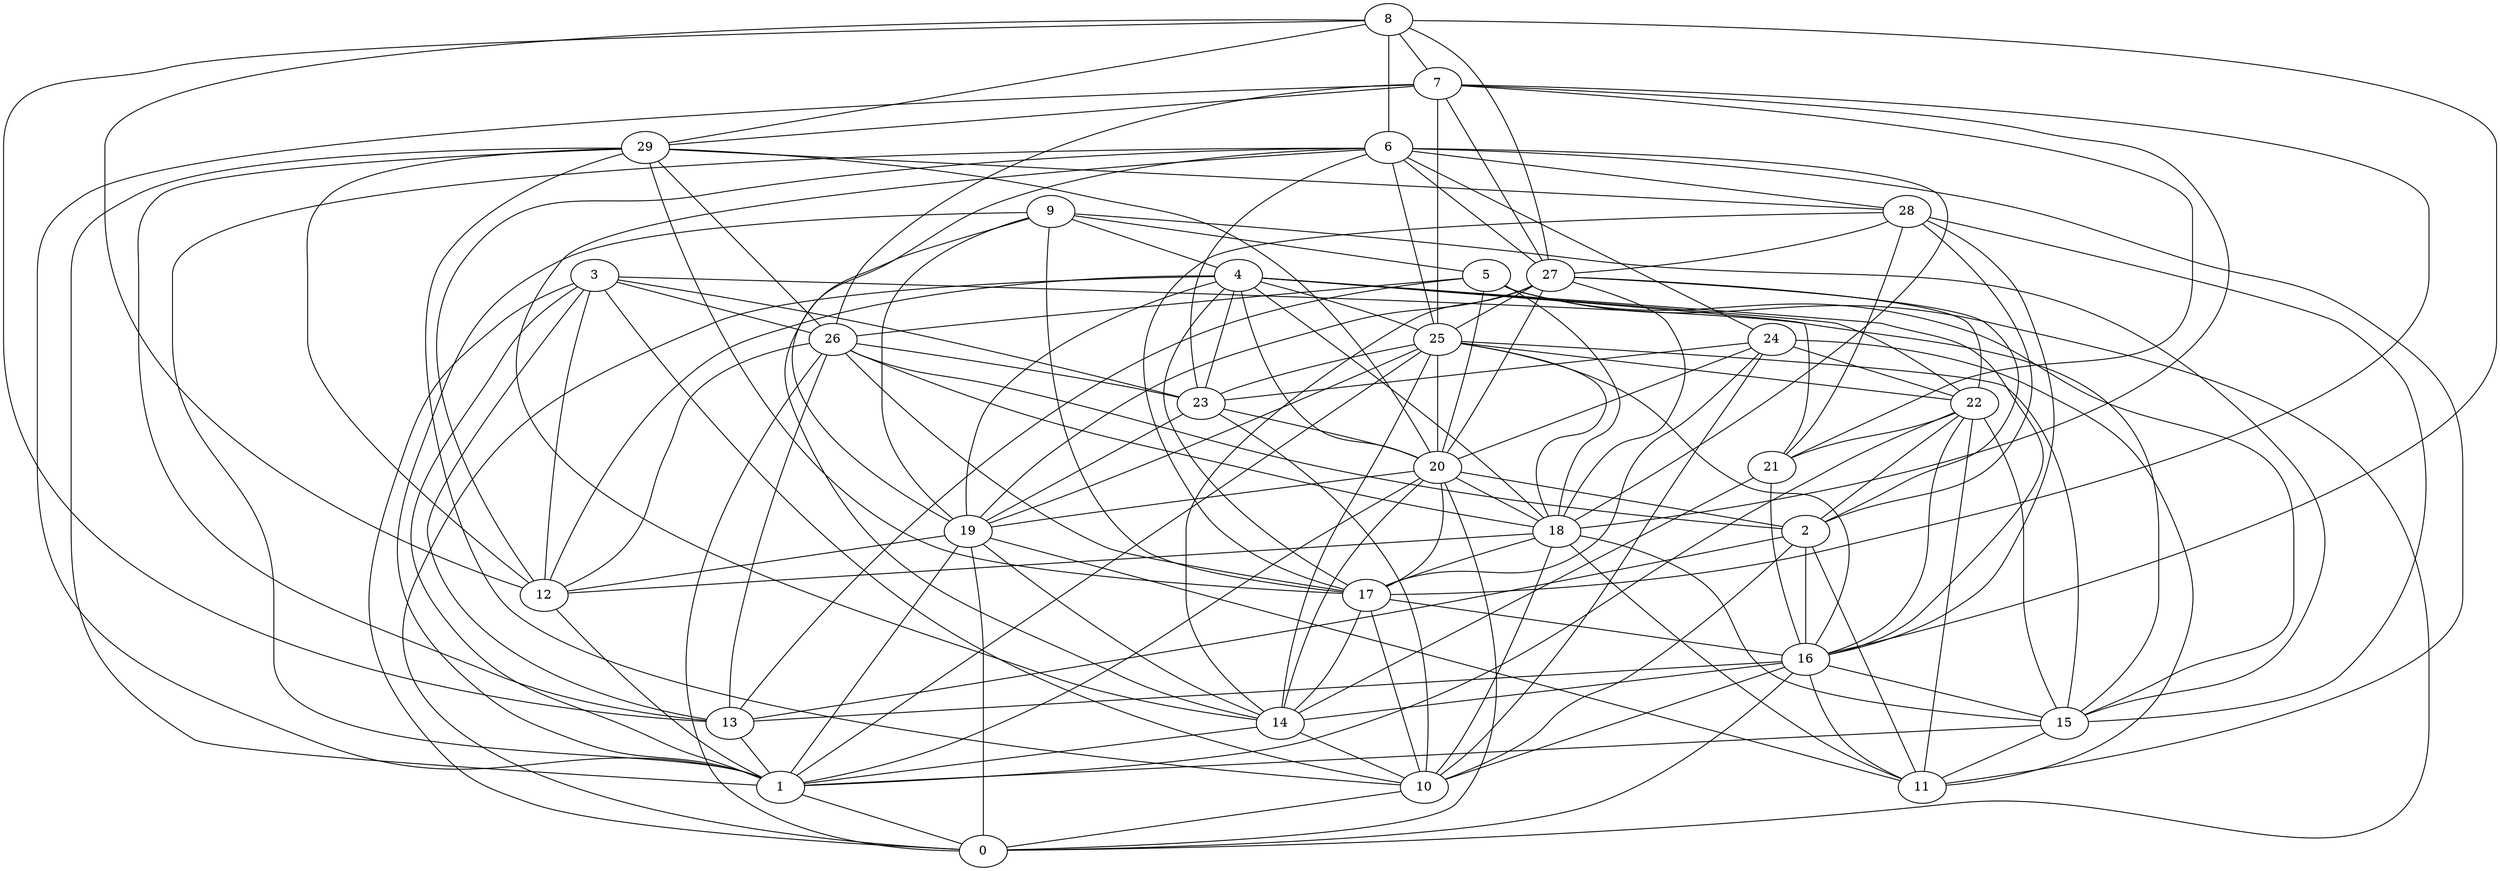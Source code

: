 digraph GG_graph {

subgraph G_graph {
edge [color = black]
"29" -> "26" [dir = none]
"29" -> "20" [dir = none]
"29" -> "12" [dir = none]
"15" -> "1" [dir = none]
"28" -> "2" [dir = none]
"28" -> "27" [dir = none]
"28" -> "16" [dir = none]
"28" -> "15" [dir = none]
"9" -> "4" [dir = none]
"9" -> "17" [dir = none]
"22" -> "16" [dir = none]
"22" -> "11" [dir = none]
"17" -> "14" [dir = none]
"19" -> "12" [dir = none]
"19" -> "1" [dir = none]
"24" -> "20" [dir = none]
"24" -> "11" [dir = none]
"24" -> "10" [dir = none]
"18" -> "12" [dir = none]
"18" -> "11" [dir = none]
"12" -> "1" [dir = none]
"20" -> "2" [dir = none]
"20" -> "17" [dir = none]
"20" -> "0" [dir = none]
"20" -> "1" [dir = none]
"21" -> "16" [dir = none]
"21" -> "14" [dir = none]
"6" -> "23" [dir = none]
"6" -> "11" [dir = none]
"6" -> "1" [dir = none]
"6" -> "27" [dir = none]
"6" -> "28" [dir = none]
"3" -> "0" [dir = none]
"3" -> "1" [dir = none]
"3" -> "26" [dir = none]
"3" -> "13" [dir = none]
"16" -> "13" [dir = none]
"16" -> "14" [dir = none]
"27" -> "19" [dir = none]
"27" -> "20" [dir = none]
"7" -> "26" [dir = none]
"7" -> "27" [dir = none]
"7" -> "17" [dir = none]
"7" -> "18" [dir = none]
"26" -> "13" [dir = none]
"26" -> "0" [dir = none]
"14" -> "10" [dir = none]
"4" -> "21" [dir = none]
"4" -> "20" [dir = none]
"4" -> "22" [dir = none]
"4" -> "23" [dir = none]
"5" -> "15" [dir = none]
"5" -> "20" [dir = none]
"8" -> "13" [dir = none]
"8" -> "16" [dir = none]
"25" -> "16" [dir = none]
"25" -> "1" [dir = none]
"2" -> "16" [dir = none]
"2" -> "13" [dir = none]
"6" -> "18" [dir = none]
"6" -> "24" [dir = none]
"5" -> "13" [dir = none]
"25" -> "19" [dir = none]
"25" -> "15" [dir = none]
"2" -> "11" [dir = none]
"25" -> "23" [dir = none]
"22" -> "2" [dir = none]
"6" -> "19" [dir = none]
"7" -> "25" [dir = none]
"16" -> "10" [dir = none]
"27" -> "2" [dir = none]
"25" -> "22" [dir = none]
"4" -> "16" [dir = none]
"6" -> "25" [dir = none]
"8" -> "27" [dir = none]
"29" -> "17" [dir = none]
"26" -> "23" [dir = none]
"9" -> "5" [dir = none]
"28" -> "17" [dir = none]
"23" -> "19" [dir = none]
"3" -> "23" [dir = none]
"23" -> "20" [dir = none]
"27" -> "25" [dir = none]
"13" -> "1" [dir = none]
"20" -> "19" [dir = none]
"19" -> "11" [dir = none]
"16" -> "0" [dir = none]
"26" -> "12" [dir = none]
"14" -> "1" [dir = none]
"8" -> "6" [dir = none]
"15" -> "11" [dir = none]
"16" -> "15" [dir = none]
"4" -> "18" [dir = none]
"8" -> "7" [dir = none]
"26" -> "17" [dir = none]
"3" -> "15" [dir = none]
"26" -> "2" [dir = none]
"8" -> "12" [dir = none]
"8" -> "29" [dir = none]
"22" -> "21" [dir = none]
"9" -> "1" [dir = none]
"6" -> "14" [dir = none]
"4" -> "0" [dir = none]
"29" -> "1" [dir = none]
"25" -> "20" [dir = none]
"24" -> "23" [dir = none]
"9" -> "14" [dir = none]
"9" -> "19" [dir = none]
"16" -> "11" [dir = none]
"20" -> "18" [dir = none]
"4" -> "17" [dir = none]
"25" -> "18" [dir = none]
"27" -> "22" [dir = none]
"3" -> "12" [dir = none]
"29" -> "13" [dir = none]
"1" -> "0" [dir = none]
"22" -> "1" [dir = none]
"4" -> "12" [dir = none]
"3" -> "10" [dir = none]
"24" -> "22" [dir = none]
"25" -> "14" [dir = none]
"18" -> "15" [dir = none]
"6" -> "12" [dir = none]
"4" -> "25" [dir = none]
"18" -> "17" [dir = none]
"18" -> "10" [dir = none]
"5" -> "26" [dir = none]
"7" -> "21" [dir = none]
"17" -> "16" [dir = none]
"29" -> "28" [dir = none]
"23" -> "10" [dir = none]
"2" -> "10" [dir = none]
"20" -> "14" [dir = none]
"17" -> "10" [dir = none]
"22" -> "15" [dir = none]
"29" -> "10" [dir = none]
"28" -> "21" [dir = none]
"19" -> "0" [dir = none]
"9" -> "15" [dir = none]
"4" -> "19" [dir = none]
"5" -> "18" [dir = none]
"10" -> "0" [dir = none]
"26" -> "18" [dir = none]
"7" -> "1" [dir = none]
"24" -> "17" [dir = none]
"19" -> "14" [dir = none]
"27" -> "14" [dir = none]
"27" -> "18" [dir = none]
"7" -> "29" [dir = none]
"5" -> "0" [dir = none]
}

}
